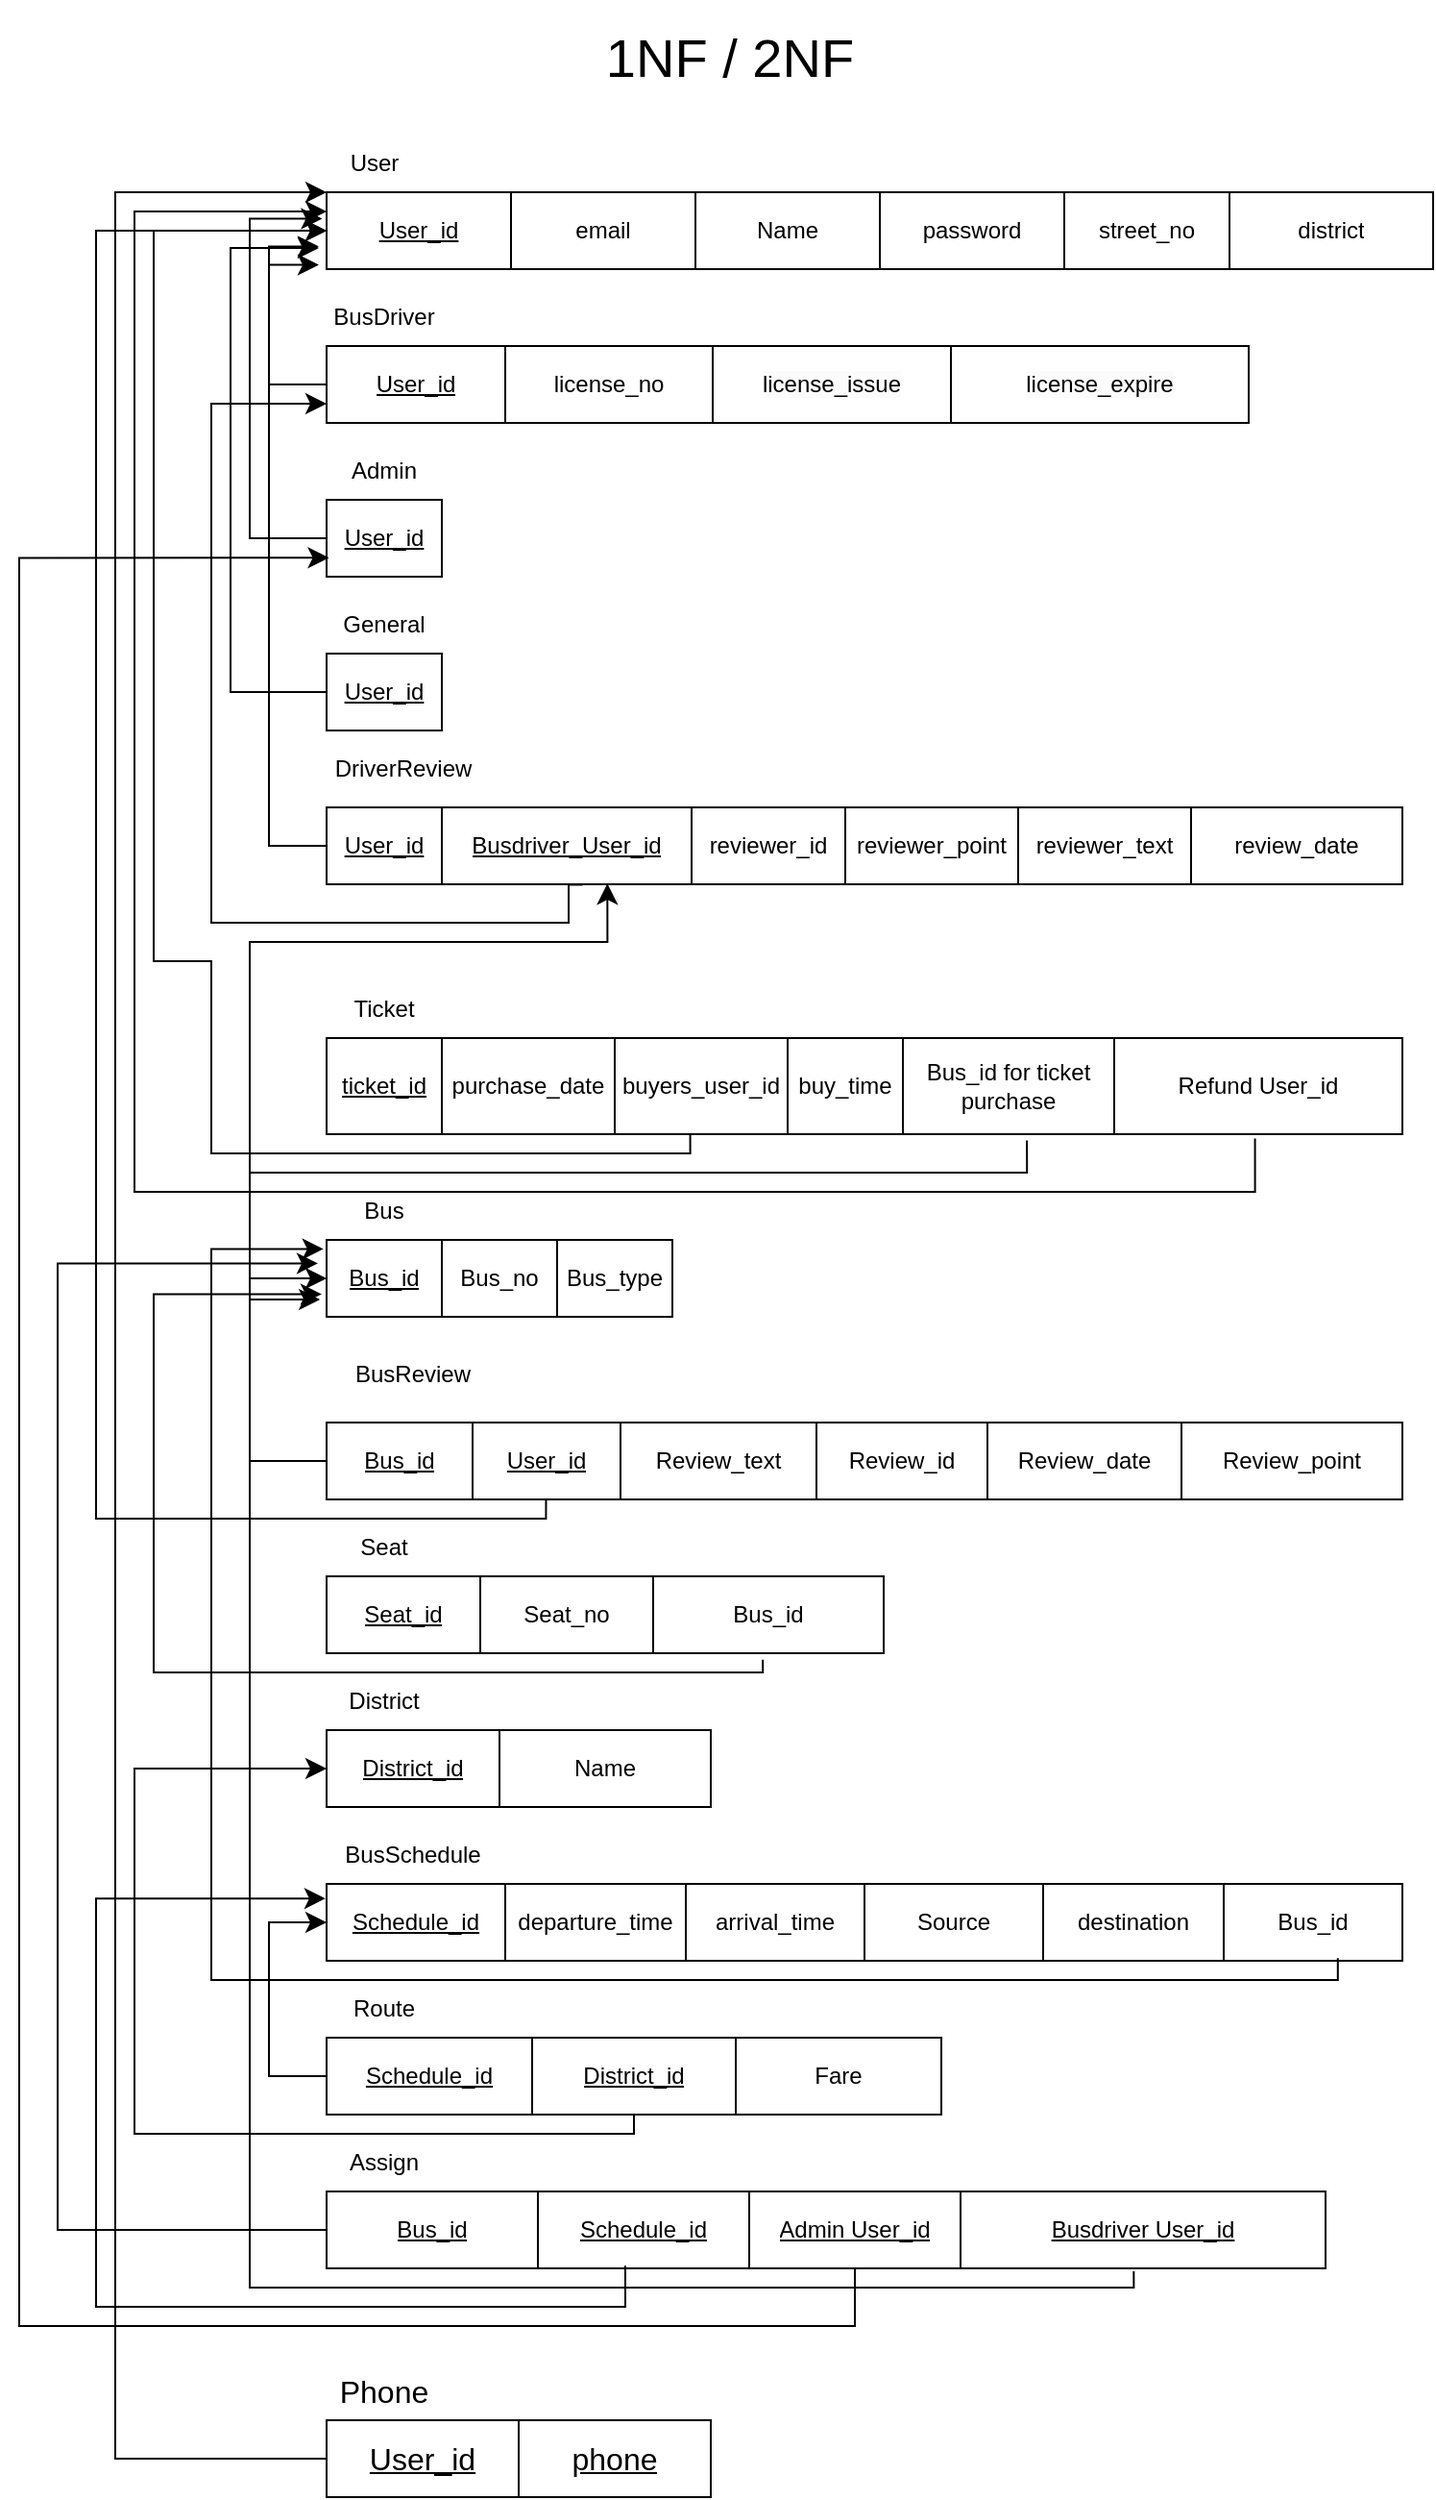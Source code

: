 <mxfile version="22.1.5" type="google">
  <diagram name="Page-1" id="1AZ9Q_nKqqnlZ88NnIvO">
    <mxGraphModel dx="1050" dy="1691" grid="1" gridSize="10" guides="1" tooltips="1" connect="1" arrows="1" fold="1" page="1" pageScale="1" pageWidth="827" pageHeight="1169" math="0" shadow="0">
      <root>
        <mxCell id="0" />
        <mxCell id="1" parent="0" />
        <mxCell id="HHpG-7Nopj77MuZPPkUW-3" value="User" style="text;strokeColor=none;align=center;fillColor=none;html=1;verticalAlign=middle;whiteSpace=wrap;rounded=0;labelBackgroundColor=none;" parent="1" vertex="1">
          <mxGeometry x="200" y="10" width="50" height="30" as="geometry" />
        </mxCell>
        <mxCell id="HHpG-7Nopj77MuZPPkUW-18" style="edgeStyle=none;rounded=0;orthogonalLoop=1;jettySize=auto;html=1;exitX=0.5;exitY=1;exitDx=0;exitDy=0;" parent="1" source="HHpG-7Nopj77MuZPPkUW-3" target="HHpG-7Nopj77MuZPPkUW-3" edge="1">
          <mxGeometry relative="1" as="geometry" />
        </mxCell>
        <mxCell id="HHpG-7Nopj77MuZPPkUW-21" value="" style="shape=table;startSize=0;container=1;collapsible=0;childLayout=tableLayout;" parent="1" vertex="1">
          <mxGeometry x="200" y="40" width="576" height="40" as="geometry" />
        </mxCell>
        <mxCell id="HHpG-7Nopj77MuZPPkUW-22" value="" style="shape=tableRow;horizontal=0;startSize=0;swimlaneHead=0;swimlaneBody=0;strokeColor=inherit;top=0;left=0;bottom=0;right=0;collapsible=0;dropTarget=0;fillColor=none;points=[[0,0.5],[1,0.5]];portConstraint=eastwest;" parent="HHpG-7Nopj77MuZPPkUW-21" vertex="1">
          <mxGeometry width="576" height="40" as="geometry" />
        </mxCell>
        <mxCell id="HHpG-7Nopj77MuZPPkUW-23" value="&lt;u&gt;User_id&lt;/u&gt;" style="shape=partialRectangle;html=1;whiteSpace=wrap;connectable=0;strokeColor=inherit;overflow=hidden;fillColor=none;top=0;left=0;bottom=0;right=0;pointerEvents=1;" parent="HHpG-7Nopj77MuZPPkUW-22" vertex="1">
          <mxGeometry width="96" height="40" as="geometry">
            <mxRectangle width="96" height="40" as="alternateBounds" />
          </mxGeometry>
        </mxCell>
        <mxCell id="HHpG-7Nopj77MuZPPkUW-24" value="email" style="shape=partialRectangle;html=1;whiteSpace=wrap;connectable=0;strokeColor=inherit;overflow=hidden;fillColor=none;top=0;left=0;bottom=0;right=0;pointerEvents=1;" parent="HHpG-7Nopj77MuZPPkUW-22" vertex="1">
          <mxGeometry x="96" width="96" height="40" as="geometry">
            <mxRectangle width="96" height="40" as="alternateBounds" />
          </mxGeometry>
        </mxCell>
        <mxCell id="HHpG-7Nopj77MuZPPkUW-25" value="Name" style="shape=partialRectangle;html=1;whiteSpace=wrap;connectable=0;strokeColor=inherit;overflow=hidden;fillColor=none;top=0;left=0;bottom=0;right=0;pointerEvents=1;" parent="HHpG-7Nopj77MuZPPkUW-22" vertex="1">
          <mxGeometry x="192" width="96" height="40" as="geometry">
            <mxRectangle width="96" height="40" as="alternateBounds" />
          </mxGeometry>
        </mxCell>
        <mxCell id="HHpG-7Nopj77MuZPPkUW-26" value="password" style="shape=partialRectangle;html=1;whiteSpace=wrap;connectable=0;strokeColor=inherit;overflow=hidden;fillColor=none;top=0;left=0;bottom=0;right=0;pointerEvents=1;" parent="HHpG-7Nopj77MuZPPkUW-22" vertex="1">
          <mxGeometry x="288" width="96" height="40" as="geometry">
            <mxRectangle width="96" height="40" as="alternateBounds" />
          </mxGeometry>
        </mxCell>
        <mxCell id="HHpG-7Nopj77MuZPPkUW-27" value="street_no" style="shape=partialRectangle;html=1;whiteSpace=wrap;connectable=0;strokeColor=inherit;overflow=hidden;fillColor=none;top=0;left=0;bottom=0;right=0;pointerEvents=1;" parent="HHpG-7Nopj77MuZPPkUW-22" vertex="1">
          <mxGeometry x="384" width="86" height="40" as="geometry">
            <mxRectangle width="86" height="40" as="alternateBounds" />
          </mxGeometry>
        </mxCell>
        <mxCell id="npcb7iJFimoDR1qvtR3q-9" value="district" style="shape=partialRectangle;html=1;whiteSpace=wrap;connectable=0;strokeColor=inherit;overflow=hidden;fillColor=none;top=0;left=0;bottom=0;right=0;pointerEvents=1;" parent="HHpG-7Nopj77MuZPPkUW-22" vertex="1">
          <mxGeometry x="470" width="106" height="40" as="geometry">
            <mxRectangle width="106" height="40" as="alternateBounds" />
          </mxGeometry>
        </mxCell>
        <mxCell id="HHpG-7Nopj77MuZPPkUW-28" value="BusDriver" style="text;strokeColor=none;align=center;fillColor=none;html=1;verticalAlign=middle;whiteSpace=wrap;rounded=0;" parent="1" vertex="1">
          <mxGeometry x="200" y="90" width="60" height="30" as="geometry" />
        </mxCell>
        <mxCell id="HHpG-7Nopj77MuZPPkUW-30" value="" style="shape=table;startSize=0;container=1;collapsible=0;childLayout=tableLayout;" parent="1" vertex="1">
          <mxGeometry x="200" y="120" width="480" height="40" as="geometry" />
        </mxCell>
        <mxCell id="HHpG-7Nopj77MuZPPkUW-31" value="" style="shape=tableRow;horizontal=0;startSize=0;swimlaneHead=0;swimlaneBody=0;strokeColor=inherit;top=0;left=0;bottom=0;right=0;collapsible=0;dropTarget=0;fillColor=none;points=[[0,0.5],[1,0.5]];portConstraint=eastwest;" parent="HHpG-7Nopj77MuZPPkUW-30" vertex="1">
          <mxGeometry width="480" height="40" as="geometry" />
        </mxCell>
        <mxCell id="HHpG-7Nopj77MuZPPkUW-32" value="&lt;u&gt;User_id&lt;/u&gt;" style="shape=partialRectangle;html=1;whiteSpace=wrap;connectable=0;strokeColor=inherit;overflow=hidden;fillColor=none;top=0;left=0;bottom=0;right=0;pointerEvents=1;" parent="HHpG-7Nopj77MuZPPkUW-31" vertex="1">
          <mxGeometry width="93" height="40" as="geometry">
            <mxRectangle width="93" height="40" as="alternateBounds" />
          </mxGeometry>
        </mxCell>
        <mxCell id="HHpG-7Nopj77MuZPPkUW-33" value="license_no" style="shape=partialRectangle;html=1;whiteSpace=wrap;connectable=0;strokeColor=inherit;overflow=hidden;fillColor=none;top=0;left=0;bottom=0;right=0;pointerEvents=1;" parent="HHpG-7Nopj77MuZPPkUW-31" vertex="1">
          <mxGeometry x="93" width="108" height="40" as="geometry">
            <mxRectangle width="108" height="40" as="alternateBounds" />
          </mxGeometry>
        </mxCell>
        <mxCell id="HHpG-7Nopj77MuZPPkUW-34" value="&lt;span style=&quot;color: rgb(0, 0, 0); font-family: Helvetica; font-size: 12px; font-style: normal; font-variant-ligatures: normal; font-variant-caps: normal; font-weight: 400; letter-spacing: normal; orphans: 2; text-align: center; text-indent: 0px; text-transform: none; widows: 2; word-spacing: 0px; -webkit-text-stroke-width: 0px; background-color: rgb(251, 251, 251); text-decoration-thickness: initial; text-decoration-style: initial; text-decoration-color: initial; float: none; display: inline !important;&quot;&gt;license_issue&lt;/span&gt;" style="shape=partialRectangle;html=1;whiteSpace=wrap;connectable=0;strokeColor=inherit;overflow=hidden;fillColor=none;top=0;left=0;bottom=0;right=0;pointerEvents=1;" parent="HHpG-7Nopj77MuZPPkUW-31" vertex="1">
          <mxGeometry x="201" width="124" height="40" as="geometry">
            <mxRectangle width="124" height="40" as="alternateBounds" />
          </mxGeometry>
        </mxCell>
        <mxCell id="HHpG-7Nopj77MuZPPkUW-35" value="&lt;span style=&quot;color: rgb(0, 0, 0); font-family: Helvetica; font-size: 12px; font-style: normal; font-variant-ligatures: normal; font-variant-caps: normal; font-weight: 400; letter-spacing: normal; orphans: 2; text-align: center; text-indent: 0px; text-transform: none; widows: 2; word-spacing: 0px; -webkit-text-stroke-width: 0px; background-color: rgb(251, 251, 251); text-decoration-thickness: initial; text-decoration-style: initial; text-decoration-color: initial; float: none; display: inline !important;&quot;&gt;license_expire&lt;/span&gt;" style="shape=partialRectangle;html=1;whiteSpace=wrap;connectable=0;strokeColor=inherit;overflow=hidden;fillColor=none;top=0;left=0;bottom=0;right=0;pointerEvents=1;" parent="HHpG-7Nopj77MuZPPkUW-31" vertex="1">
          <mxGeometry x="325" width="155" height="40" as="geometry">
            <mxRectangle width="155" height="40" as="alternateBounds" />
          </mxGeometry>
        </mxCell>
        <mxCell id="HHpG-7Nopj77MuZPPkUW-59" value="Admin" style="text;strokeColor=none;align=center;fillColor=none;html=1;verticalAlign=middle;whiteSpace=wrap;rounded=0;" parent="1" vertex="1">
          <mxGeometry x="200" y="170" width="60" height="30" as="geometry" />
        </mxCell>
        <mxCell id="HHpG-7Nopj77MuZPPkUW-61" value="" style="shape=table;startSize=0;container=1;collapsible=0;childLayout=tableLayout;" parent="1" vertex="1">
          <mxGeometry x="200" y="200" width="60" height="40" as="geometry" />
        </mxCell>
        <mxCell id="HHpG-7Nopj77MuZPPkUW-62" value="" style="shape=tableRow;horizontal=0;startSize=0;swimlaneHead=0;swimlaneBody=0;strokeColor=inherit;top=0;left=0;bottom=0;right=0;collapsible=0;dropTarget=0;fillColor=none;points=[[0,0.5],[1,0.5]];portConstraint=eastwest;" parent="HHpG-7Nopj77MuZPPkUW-61" vertex="1">
          <mxGeometry width="60" height="40" as="geometry" />
        </mxCell>
        <mxCell id="HHpG-7Nopj77MuZPPkUW-63" value="&lt;u&gt;User_id&lt;/u&gt;" style="shape=partialRectangle;html=1;whiteSpace=wrap;connectable=0;strokeColor=inherit;overflow=hidden;fillColor=none;top=0;left=0;bottom=0;right=0;pointerEvents=1;" parent="HHpG-7Nopj77MuZPPkUW-62" vertex="1">
          <mxGeometry width="60" height="40" as="geometry">
            <mxRectangle width="60" height="40" as="alternateBounds" />
          </mxGeometry>
        </mxCell>
        <mxCell id="HHpG-7Nopj77MuZPPkUW-65" value="General" style="text;strokeColor=none;align=center;fillColor=none;html=1;verticalAlign=middle;whiteSpace=wrap;rounded=0;" parent="1" vertex="1">
          <mxGeometry x="200" y="250" width="60" height="30" as="geometry" />
        </mxCell>
        <mxCell id="HHpG-7Nopj77MuZPPkUW-66" value="" style="shape=table;startSize=0;container=1;collapsible=0;childLayout=tableLayout;" parent="1" vertex="1">
          <mxGeometry x="200" y="280" width="60" height="40" as="geometry" />
        </mxCell>
        <mxCell id="HHpG-7Nopj77MuZPPkUW-67" value="" style="shape=tableRow;horizontal=0;startSize=0;swimlaneHead=0;swimlaneBody=0;strokeColor=inherit;top=0;left=0;bottom=0;right=0;collapsible=0;dropTarget=0;fillColor=none;points=[[0,0.5],[1,0.5]];portConstraint=eastwest;" parent="HHpG-7Nopj77MuZPPkUW-66" vertex="1">
          <mxGeometry width="60" height="40" as="geometry" />
        </mxCell>
        <mxCell id="HHpG-7Nopj77MuZPPkUW-68" value="&lt;u&gt;User_id&lt;/u&gt;" style="shape=partialRectangle;html=1;whiteSpace=wrap;connectable=0;strokeColor=inherit;overflow=hidden;fillColor=none;top=0;left=0;bottom=0;right=0;pointerEvents=1;align=center;" parent="HHpG-7Nopj77MuZPPkUW-67" vertex="1">
          <mxGeometry width="60" height="40" as="geometry">
            <mxRectangle width="60" height="40" as="alternateBounds" />
          </mxGeometry>
        </mxCell>
        <mxCell id="HHpG-7Nopj77MuZPPkUW-70" value="DriverReview" style="text;strokeColor=none;align=center;fillColor=none;html=1;verticalAlign=middle;whiteSpace=wrap;rounded=0;" parent="1" vertex="1">
          <mxGeometry x="190" y="320" width="100" height="40" as="geometry" />
        </mxCell>
        <mxCell id="HHpG-7Nopj77MuZPPkUW-72" value="" style="shape=table;startSize=0;container=1;collapsible=0;childLayout=tableLayout;" parent="1" vertex="1">
          <mxGeometry x="200" y="360" width="560" height="40" as="geometry" />
        </mxCell>
        <mxCell id="HHpG-7Nopj77MuZPPkUW-73" value="" style="shape=tableRow;horizontal=0;startSize=0;swimlaneHead=0;swimlaneBody=0;strokeColor=inherit;top=0;left=0;bottom=0;right=0;collapsible=0;dropTarget=0;fillColor=none;points=[[0,0.5],[1,0.5]];portConstraint=eastwest;" parent="HHpG-7Nopj77MuZPPkUW-72" vertex="1">
          <mxGeometry width="560" height="40" as="geometry" />
        </mxCell>
        <mxCell id="HHpG-7Nopj77MuZPPkUW-74" value="&lt;u&gt;User_id&lt;/u&gt;" style="shape=partialRectangle;html=1;whiteSpace=wrap;connectable=0;strokeColor=inherit;overflow=hidden;fillColor=none;top=0;left=0;bottom=0;right=0;pointerEvents=1;" parent="HHpG-7Nopj77MuZPPkUW-73" vertex="1">
          <mxGeometry width="60" height="40" as="geometry">
            <mxRectangle width="60" height="40" as="alternateBounds" />
          </mxGeometry>
        </mxCell>
        <mxCell id="HHpG-7Nopj77MuZPPkUW-75" value="&lt;u&gt;Busdriver_User_id&lt;/u&gt;" style="shape=partialRectangle;html=1;whiteSpace=wrap;connectable=0;strokeColor=inherit;overflow=hidden;fillColor=none;top=0;left=0;bottom=0;right=0;pointerEvents=1;" parent="HHpG-7Nopj77MuZPPkUW-73" vertex="1">
          <mxGeometry x="60" width="130" height="40" as="geometry">
            <mxRectangle width="130" height="40" as="alternateBounds" />
          </mxGeometry>
        </mxCell>
        <mxCell id="HHpG-7Nopj77MuZPPkUW-76" value="reviewer_id" style="shape=partialRectangle;html=1;whiteSpace=wrap;connectable=0;strokeColor=inherit;overflow=hidden;fillColor=none;top=0;left=0;bottom=0;right=0;pointerEvents=1;" parent="HHpG-7Nopj77MuZPPkUW-73" vertex="1">
          <mxGeometry x="190" width="80" height="40" as="geometry">
            <mxRectangle width="80" height="40" as="alternateBounds" />
          </mxGeometry>
        </mxCell>
        <mxCell id="HHpG-7Nopj77MuZPPkUW-77" value="reviewer_point" style="shape=partialRectangle;html=1;whiteSpace=wrap;connectable=0;strokeColor=inherit;overflow=hidden;fillColor=none;top=0;left=0;bottom=0;right=0;pointerEvents=1;" parent="HHpG-7Nopj77MuZPPkUW-73" vertex="1">
          <mxGeometry x="270" width="90" height="40" as="geometry">
            <mxRectangle width="90" height="40" as="alternateBounds" />
          </mxGeometry>
        </mxCell>
        <mxCell id="HHpG-7Nopj77MuZPPkUW-78" value="reviewer_text" style="shape=partialRectangle;html=1;whiteSpace=wrap;connectable=0;strokeColor=inherit;overflow=hidden;fillColor=none;top=0;left=0;bottom=0;right=0;pointerEvents=1;" parent="HHpG-7Nopj77MuZPPkUW-73" vertex="1">
          <mxGeometry x="360" width="90" height="40" as="geometry">
            <mxRectangle width="90" height="40" as="alternateBounds" />
          </mxGeometry>
        </mxCell>
        <mxCell id="HHpG-7Nopj77MuZPPkUW-79" value="review_date" style="shape=partialRectangle;html=1;whiteSpace=wrap;connectable=0;strokeColor=inherit;overflow=hidden;fillColor=none;top=0;left=0;bottom=0;right=0;pointerEvents=1;" parent="HHpG-7Nopj77MuZPPkUW-73" vertex="1">
          <mxGeometry x="450" width="110" height="40" as="geometry">
            <mxRectangle width="110" height="40" as="alternateBounds" />
          </mxGeometry>
        </mxCell>
        <mxCell id="HHpG-7Nopj77MuZPPkUW-85" value="" style="edgeStyle=elbowEdgeStyle;elbow=horizontal;endArrow=classic;html=1;curved=0;rounded=0;endSize=8;startSize=8;exitX=0;exitY=0.5;exitDx=0;exitDy=0;entryX=-0.007;entryY=0.945;entryDx=0;entryDy=0;entryPerimeter=0;" parent="1" source="HHpG-7Nopj77MuZPPkUW-31" target="HHpG-7Nopj77MuZPPkUW-22" edge="1">
          <mxGeometry width="50" height="50" relative="1" as="geometry">
            <mxPoint x="390" y="260" as="sourcePoint" />
            <mxPoint x="440" y="210" as="targetPoint" />
            <Array as="points">
              <mxPoint x="170" y="90" />
            </Array>
          </mxGeometry>
        </mxCell>
        <mxCell id="HHpG-7Nopj77MuZPPkUW-86" value="" style="edgeStyle=segmentEdgeStyle;endArrow=classic;html=1;curved=0;rounded=0;endSize=8;startSize=8;exitX=0;exitY=0.5;exitDx=0;exitDy=0;entryX=-0.004;entryY=0.345;entryDx=0;entryDy=0;entryPerimeter=0;" parent="1" source="HHpG-7Nopj77MuZPPkUW-62" target="HHpG-7Nopj77MuZPPkUW-22" edge="1">
          <mxGeometry width="50" height="50" relative="1" as="geometry">
            <mxPoint x="390" y="260" as="sourcePoint" />
            <mxPoint x="160" y="40" as="targetPoint" />
            <Array as="points">
              <mxPoint x="160" y="220" />
              <mxPoint x="160" y="54" />
            </Array>
          </mxGeometry>
        </mxCell>
        <mxCell id="HHpG-7Nopj77MuZPPkUW-87" value="" style="edgeStyle=segmentEdgeStyle;endArrow=classic;html=1;curved=0;rounded=0;endSize=8;startSize=8;exitX=0;exitY=0.5;exitDx=0;exitDy=0;entryX=-0.007;entryY=0.725;entryDx=0;entryDy=0;entryPerimeter=0;" parent="1" source="HHpG-7Nopj77MuZPPkUW-67" target="HHpG-7Nopj77MuZPPkUW-22" edge="1">
          <mxGeometry width="50" height="50" relative="1" as="geometry">
            <mxPoint x="390" y="260" as="sourcePoint" />
            <mxPoint x="150" y="50" as="targetPoint" />
            <Array as="points">
              <mxPoint x="150" y="300" />
              <mxPoint x="150" y="69" />
            </Array>
          </mxGeometry>
        </mxCell>
        <mxCell id="HHpG-7Nopj77MuZPPkUW-88" value="" style="edgeStyle=segmentEdgeStyle;endArrow=classic;html=1;curved=0;rounded=0;endSize=8;startSize=8;exitX=0;exitY=0.5;exitDx=0;exitDy=0;entryX=-0.007;entryY=0.705;entryDx=0;entryDy=0;entryPerimeter=0;" parent="1" source="HHpG-7Nopj77MuZPPkUW-73" target="HHpG-7Nopj77MuZPPkUW-22" edge="1">
          <mxGeometry width="50" height="50" relative="1" as="geometry">
            <mxPoint x="390" y="360" as="sourcePoint" />
            <mxPoint x="170" y="60" as="targetPoint" />
            <Array as="points">
              <mxPoint x="170" y="380" />
              <mxPoint x="170" y="68" />
            </Array>
          </mxGeometry>
        </mxCell>
        <mxCell id="HHpG-7Nopj77MuZPPkUW-89" value="" style="edgeStyle=segmentEdgeStyle;endArrow=classic;html=1;curved=0;rounded=0;endSize=8;startSize=8;exitX=0.238;exitY=1.005;exitDx=0;exitDy=0;exitPerimeter=0;" parent="1" source="HHpG-7Nopj77MuZPPkUW-73" edge="1">
          <mxGeometry width="50" height="50" relative="1" as="geometry">
            <mxPoint x="390" y="310" as="sourcePoint" />
            <mxPoint x="200" y="150" as="targetPoint" />
            <Array as="points">
              <mxPoint x="326" y="420" />
              <mxPoint x="140" y="420" />
              <mxPoint x="140" y="150" />
            </Array>
          </mxGeometry>
        </mxCell>
        <mxCell id="HHpG-7Nopj77MuZPPkUW-90" value="Ticket" style="text;strokeColor=none;align=center;fillColor=none;html=1;verticalAlign=middle;whiteSpace=wrap;rounded=0;" parent="1" vertex="1">
          <mxGeometry x="200" y="450" width="60" height="30" as="geometry" />
        </mxCell>
        <mxCell id="HHpG-7Nopj77MuZPPkUW-91" value="" style="shape=table;startSize=0;container=1;collapsible=0;childLayout=tableLayout;" parent="1" vertex="1">
          <mxGeometry x="200" y="480" width="560" height="50" as="geometry" />
        </mxCell>
        <mxCell id="HHpG-7Nopj77MuZPPkUW-92" value="" style="shape=tableRow;horizontal=0;startSize=0;swimlaneHead=0;swimlaneBody=0;strokeColor=inherit;top=0;left=0;bottom=0;right=0;collapsible=0;dropTarget=0;fillColor=none;points=[[0,0.5],[1,0.5]];portConstraint=eastwest;" parent="HHpG-7Nopj77MuZPPkUW-91" vertex="1">
          <mxGeometry width="560" height="50" as="geometry" />
        </mxCell>
        <mxCell id="HHpG-7Nopj77MuZPPkUW-93" value="&lt;u&gt;ticket_id&lt;/u&gt;" style="shape=partialRectangle;html=1;whiteSpace=wrap;connectable=0;strokeColor=inherit;overflow=hidden;fillColor=none;top=0;left=0;bottom=0;right=0;pointerEvents=1;" parent="HHpG-7Nopj77MuZPPkUW-92" vertex="1">
          <mxGeometry width="60" height="50" as="geometry">
            <mxRectangle width="60" height="50" as="alternateBounds" />
          </mxGeometry>
        </mxCell>
        <mxCell id="HHpG-7Nopj77MuZPPkUW-94" value="purchase_date" style="shape=partialRectangle;html=1;whiteSpace=wrap;connectable=0;strokeColor=inherit;overflow=hidden;fillColor=none;top=0;left=0;bottom=0;right=0;pointerEvents=1;" parent="HHpG-7Nopj77MuZPPkUW-92" vertex="1">
          <mxGeometry x="60" width="90" height="50" as="geometry">
            <mxRectangle width="90" height="50" as="alternateBounds" />
          </mxGeometry>
        </mxCell>
        <mxCell id="HHpG-7Nopj77MuZPPkUW-95" value="buyers_user_id" style="shape=partialRectangle;html=1;whiteSpace=wrap;connectable=0;strokeColor=inherit;overflow=hidden;fillColor=none;top=0;left=0;bottom=0;right=0;pointerEvents=1;" parent="HHpG-7Nopj77MuZPPkUW-92" vertex="1">
          <mxGeometry x="150" width="90" height="50" as="geometry">
            <mxRectangle width="90" height="50" as="alternateBounds" />
          </mxGeometry>
        </mxCell>
        <mxCell id="HHpG-7Nopj77MuZPPkUW-96" value="buy_time" style="shape=partialRectangle;html=1;whiteSpace=wrap;connectable=0;strokeColor=inherit;overflow=hidden;fillColor=none;top=0;left=0;bottom=0;right=0;pointerEvents=1;" parent="HHpG-7Nopj77MuZPPkUW-92" vertex="1">
          <mxGeometry x="240" width="60" height="50" as="geometry">
            <mxRectangle width="60" height="50" as="alternateBounds" />
          </mxGeometry>
        </mxCell>
        <mxCell id="HHpG-7Nopj77MuZPPkUW-97" value="Bus_id for ticket purchase" style="shape=partialRectangle;html=1;whiteSpace=wrap;connectable=0;strokeColor=inherit;overflow=hidden;fillColor=none;top=0;left=0;bottom=0;right=0;pointerEvents=1;" parent="HHpG-7Nopj77MuZPPkUW-92" vertex="1">
          <mxGeometry x="300" width="110" height="50" as="geometry">
            <mxRectangle width="110" height="50" as="alternateBounds" />
          </mxGeometry>
        </mxCell>
        <mxCell id="HHpG-7Nopj77MuZPPkUW-98" value="Refund User_id" style="shape=partialRectangle;html=1;whiteSpace=wrap;connectable=0;strokeColor=inherit;overflow=hidden;fillColor=none;top=0;left=0;bottom=0;right=0;pointerEvents=1;" parent="HHpG-7Nopj77MuZPPkUW-92" vertex="1">
          <mxGeometry x="410" width="150" height="50" as="geometry">
            <mxRectangle width="150" height="50" as="alternateBounds" />
          </mxGeometry>
        </mxCell>
        <mxCell id="HHpG-7Nopj77MuZPPkUW-100" value="Bus" style="text;strokeColor=none;align=center;fillColor=none;html=1;verticalAlign=middle;whiteSpace=wrap;rounded=0;" parent="1" vertex="1">
          <mxGeometry x="200" y="555" width="60" height="30" as="geometry" />
        </mxCell>
        <mxCell id="HHpG-7Nopj77MuZPPkUW-101" value="" style="shape=table;startSize=0;container=1;collapsible=0;childLayout=tableLayout;" parent="1" vertex="1">
          <mxGeometry x="200" y="585" width="180" height="40" as="geometry" />
        </mxCell>
        <mxCell id="HHpG-7Nopj77MuZPPkUW-102" value="" style="shape=tableRow;horizontal=0;startSize=0;swimlaneHead=0;swimlaneBody=0;strokeColor=inherit;top=0;left=0;bottom=0;right=0;collapsible=0;dropTarget=0;fillColor=none;points=[[0,0.5],[1,0.5]];portConstraint=eastwest;" parent="HHpG-7Nopj77MuZPPkUW-101" vertex="1">
          <mxGeometry width="180" height="40" as="geometry" />
        </mxCell>
        <mxCell id="HHpG-7Nopj77MuZPPkUW-103" value="&lt;u&gt;Bus_id&lt;/u&gt;" style="shape=partialRectangle;html=1;whiteSpace=wrap;connectable=0;strokeColor=inherit;overflow=hidden;fillColor=none;top=0;left=0;bottom=0;right=0;pointerEvents=1;" parent="HHpG-7Nopj77MuZPPkUW-102" vertex="1">
          <mxGeometry width="60" height="40" as="geometry">
            <mxRectangle width="60" height="40" as="alternateBounds" />
          </mxGeometry>
        </mxCell>
        <mxCell id="HHpG-7Nopj77MuZPPkUW-104" value="Bus_no" style="shape=partialRectangle;html=1;whiteSpace=wrap;connectable=0;strokeColor=inherit;overflow=hidden;fillColor=none;top=0;left=0;bottom=0;right=0;pointerEvents=1;" parent="HHpG-7Nopj77MuZPPkUW-102" vertex="1">
          <mxGeometry x="60" width="60" height="40" as="geometry">
            <mxRectangle width="60" height="40" as="alternateBounds" />
          </mxGeometry>
        </mxCell>
        <mxCell id="HHpG-7Nopj77MuZPPkUW-105" value="Bus_type" style="shape=partialRectangle;html=1;whiteSpace=wrap;connectable=0;strokeColor=inherit;overflow=hidden;fillColor=none;top=0;left=0;bottom=0;right=0;pointerEvents=1;" parent="HHpG-7Nopj77MuZPPkUW-102" vertex="1">
          <mxGeometry x="120" width="60" height="40" as="geometry">
            <mxRectangle width="60" height="40" as="alternateBounds" />
          </mxGeometry>
        </mxCell>
        <mxCell id="HHpG-7Nopj77MuZPPkUW-106" value="BusReview" style="text;strokeColor=none;align=center;fillColor=none;html=1;verticalAlign=middle;whiteSpace=wrap;rounded=0;" parent="1" vertex="1">
          <mxGeometry x="200" y="640" width="90" height="30" as="geometry" />
        </mxCell>
        <mxCell id="HHpG-7Nopj77MuZPPkUW-107" value="" style="shape=table;startSize=0;container=1;collapsible=0;childLayout=tableLayout;" parent="1" vertex="1">
          <mxGeometry x="200" y="680" width="560" height="40" as="geometry" />
        </mxCell>
        <mxCell id="HHpG-7Nopj77MuZPPkUW-108" value="" style="shape=tableRow;horizontal=0;startSize=0;swimlaneHead=0;swimlaneBody=0;strokeColor=inherit;top=0;left=0;bottom=0;right=0;collapsible=0;dropTarget=0;fillColor=none;points=[[0,0.5],[1,0.5]];portConstraint=eastwest;" parent="HHpG-7Nopj77MuZPPkUW-107" vertex="1">
          <mxGeometry width="560" height="40" as="geometry" />
        </mxCell>
        <mxCell id="HHpG-7Nopj77MuZPPkUW-109" value="&lt;u&gt;Bus_id&lt;/u&gt;" style="shape=partialRectangle;html=1;whiteSpace=wrap;connectable=0;strokeColor=inherit;overflow=hidden;fillColor=none;top=0;left=0;bottom=0;right=0;pointerEvents=1;" parent="HHpG-7Nopj77MuZPPkUW-108" vertex="1">
          <mxGeometry width="76" height="40" as="geometry">
            <mxRectangle width="76" height="40" as="alternateBounds" />
          </mxGeometry>
        </mxCell>
        <mxCell id="HHpG-7Nopj77MuZPPkUW-110" value="&lt;u&gt;User_id&lt;/u&gt;" style="shape=partialRectangle;html=1;whiteSpace=wrap;connectable=0;strokeColor=inherit;overflow=hidden;fillColor=none;top=0;left=0;bottom=0;right=0;pointerEvents=1;" parent="HHpG-7Nopj77MuZPPkUW-108" vertex="1">
          <mxGeometry x="76" width="77" height="40" as="geometry">
            <mxRectangle width="77" height="40" as="alternateBounds" />
          </mxGeometry>
        </mxCell>
        <mxCell id="HHpG-7Nopj77MuZPPkUW-111" value="Review_text" style="shape=partialRectangle;html=1;whiteSpace=wrap;connectable=0;strokeColor=inherit;overflow=hidden;fillColor=none;top=0;left=0;bottom=0;right=0;pointerEvents=1;" parent="HHpG-7Nopj77MuZPPkUW-108" vertex="1">
          <mxGeometry x="153" width="102" height="40" as="geometry">
            <mxRectangle width="102" height="40" as="alternateBounds" />
          </mxGeometry>
        </mxCell>
        <mxCell id="HHpG-7Nopj77MuZPPkUW-112" value="Review_id" style="shape=partialRectangle;html=1;whiteSpace=wrap;connectable=0;strokeColor=inherit;overflow=hidden;fillColor=none;top=0;left=0;bottom=0;right=0;pointerEvents=1;" parent="HHpG-7Nopj77MuZPPkUW-108" vertex="1">
          <mxGeometry x="255" width="89" height="40" as="geometry">
            <mxRectangle width="89" height="40" as="alternateBounds" />
          </mxGeometry>
        </mxCell>
        <mxCell id="HHpG-7Nopj77MuZPPkUW-113" value="Review_date" style="shape=partialRectangle;html=1;whiteSpace=wrap;connectable=0;strokeColor=inherit;overflow=hidden;fillColor=none;top=0;left=0;bottom=0;right=0;pointerEvents=1;" parent="HHpG-7Nopj77MuZPPkUW-108" vertex="1">
          <mxGeometry x="344" width="101" height="40" as="geometry">
            <mxRectangle width="101" height="40" as="alternateBounds" />
          </mxGeometry>
        </mxCell>
        <mxCell id="HHpG-7Nopj77MuZPPkUW-114" value="Review_point" style="shape=partialRectangle;html=1;whiteSpace=wrap;connectable=0;strokeColor=inherit;overflow=hidden;fillColor=none;top=0;left=0;bottom=0;right=0;pointerEvents=1;" parent="HHpG-7Nopj77MuZPPkUW-108" vertex="1">
          <mxGeometry x="445" width="115" height="40" as="geometry">
            <mxRectangle width="115" height="40" as="alternateBounds" />
          </mxGeometry>
        </mxCell>
        <mxCell id="HHpG-7Nopj77MuZPPkUW-115" value="Seat" style="text;strokeColor=none;align=center;fillColor=none;html=1;verticalAlign=middle;whiteSpace=wrap;rounded=0;" parent="1" vertex="1">
          <mxGeometry x="200" y="730" width="60" height="30" as="geometry" />
        </mxCell>
        <mxCell id="HHpG-7Nopj77MuZPPkUW-116" value="" style="shape=table;startSize=0;container=1;collapsible=0;childLayout=tableLayout;" parent="1" vertex="1">
          <mxGeometry x="200" y="760" width="290" height="40" as="geometry" />
        </mxCell>
        <mxCell id="HHpG-7Nopj77MuZPPkUW-117" value="" style="shape=tableRow;horizontal=0;startSize=0;swimlaneHead=0;swimlaneBody=0;strokeColor=inherit;top=0;left=0;bottom=0;right=0;collapsible=0;dropTarget=0;fillColor=none;points=[[0,0.5],[1,0.5]];portConstraint=eastwest;" parent="HHpG-7Nopj77MuZPPkUW-116" vertex="1">
          <mxGeometry width="290" height="40" as="geometry" />
        </mxCell>
        <mxCell id="HHpG-7Nopj77MuZPPkUW-118" value="&lt;u&gt;Seat_id&lt;/u&gt;" style="shape=partialRectangle;html=1;whiteSpace=wrap;connectable=0;strokeColor=inherit;overflow=hidden;fillColor=none;top=0;left=0;bottom=0;right=0;pointerEvents=1;" parent="HHpG-7Nopj77MuZPPkUW-117" vertex="1">
          <mxGeometry width="80" height="40" as="geometry">
            <mxRectangle width="80" height="40" as="alternateBounds" />
          </mxGeometry>
        </mxCell>
        <mxCell id="HHpG-7Nopj77MuZPPkUW-119" value="Seat_no" style="shape=partialRectangle;html=1;whiteSpace=wrap;connectable=0;strokeColor=inherit;overflow=hidden;fillColor=none;top=0;left=0;bottom=0;right=0;pointerEvents=1;" parent="HHpG-7Nopj77MuZPPkUW-117" vertex="1">
          <mxGeometry x="80" width="90" height="40" as="geometry">
            <mxRectangle width="90" height="40" as="alternateBounds" />
          </mxGeometry>
        </mxCell>
        <mxCell id="HHpG-7Nopj77MuZPPkUW-120" value="Bus_id" style="shape=partialRectangle;html=1;whiteSpace=wrap;connectable=0;strokeColor=inherit;overflow=hidden;fillColor=none;top=0;left=0;bottom=0;right=0;pointerEvents=1;" parent="HHpG-7Nopj77MuZPPkUW-117" vertex="1">
          <mxGeometry x="170" width="120" height="40" as="geometry">
            <mxRectangle width="120" height="40" as="alternateBounds" />
          </mxGeometry>
        </mxCell>
        <mxCell id="HHpG-7Nopj77MuZPPkUW-121" value="District" style="text;strokeColor=none;align=center;fillColor=none;html=1;verticalAlign=middle;whiteSpace=wrap;rounded=0;" parent="1" vertex="1">
          <mxGeometry x="200" y="810" width="60" height="30" as="geometry" />
        </mxCell>
        <mxCell id="HHpG-7Nopj77MuZPPkUW-122" value="" style="shape=table;startSize=0;container=1;collapsible=0;childLayout=tableLayout;" parent="1" vertex="1">
          <mxGeometry x="200" y="840" width="200" height="40" as="geometry" />
        </mxCell>
        <mxCell id="HHpG-7Nopj77MuZPPkUW-123" value="" style="shape=tableRow;horizontal=0;startSize=0;swimlaneHead=0;swimlaneBody=0;strokeColor=inherit;top=0;left=0;bottom=0;right=0;collapsible=0;dropTarget=0;fillColor=none;points=[[0,0.5],[1,0.5]];portConstraint=eastwest;" parent="HHpG-7Nopj77MuZPPkUW-122" vertex="1">
          <mxGeometry width="200" height="40" as="geometry" />
        </mxCell>
        <mxCell id="HHpG-7Nopj77MuZPPkUW-124" value="&lt;u&gt;District_id&lt;/u&gt;" style="shape=partialRectangle;html=1;whiteSpace=wrap;connectable=0;strokeColor=inherit;overflow=hidden;fillColor=none;top=0;left=0;bottom=0;right=0;pointerEvents=1;" parent="HHpG-7Nopj77MuZPPkUW-123" vertex="1">
          <mxGeometry width="90" height="40" as="geometry">
            <mxRectangle width="90" height="40" as="alternateBounds" />
          </mxGeometry>
        </mxCell>
        <mxCell id="HHpG-7Nopj77MuZPPkUW-125" value="Name" style="shape=partialRectangle;html=1;whiteSpace=wrap;connectable=0;strokeColor=inherit;overflow=hidden;fillColor=none;top=0;left=0;bottom=0;right=0;pointerEvents=1;" parent="HHpG-7Nopj77MuZPPkUW-123" vertex="1">
          <mxGeometry x="90" width="110" height="40" as="geometry">
            <mxRectangle width="110" height="40" as="alternateBounds" />
          </mxGeometry>
        </mxCell>
        <mxCell id="HHpG-7Nopj77MuZPPkUW-126" value="BusSchedule" style="text;strokeColor=none;align=center;fillColor=none;html=1;verticalAlign=middle;whiteSpace=wrap;rounded=0;" parent="1" vertex="1">
          <mxGeometry x="200" y="880" width="90" height="50" as="geometry" />
        </mxCell>
        <mxCell id="HHpG-7Nopj77MuZPPkUW-127" value="" style="shape=table;startSize=0;container=1;collapsible=0;childLayout=tableLayout;" parent="1" vertex="1">
          <mxGeometry x="200" y="920" width="560" height="40" as="geometry" />
        </mxCell>
        <mxCell id="HHpG-7Nopj77MuZPPkUW-128" value="" style="shape=tableRow;horizontal=0;startSize=0;swimlaneHead=0;swimlaneBody=0;strokeColor=inherit;top=0;left=0;bottom=0;right=0;collapsible=0;dropTarget=0;fillColor=none;points=[[0,0.5],[1,0.5]];portConstraint=eastwest;" parent="HHpG-7Nopj77MuZPPkUW-127" vertex="1">
          <mxGeometry width="560" height="40" as="geometry" />
        </mxCell>
        <mxCell id="HHpG-7Nopj77MuZPPkUW-129" value="&lt;u&gt;Schedule_id&lt;/u&gt;" style="shape=partialRectangle;html=1;whiteSpace=wrap;connectable=0;strokeColor=inherit;overflow=hidden;fillColor=none;top=0;left=0;bottom=0;right=0;pointerEvents=1;" parent="HHpG-7Nopj77MuZPPkUW-128" vertex="1">
          <mxGeometry width="93" height="40" as="geometry">
            <mxRectangle width="93" height="40" as="alternateBounds" />
          </mxGeometry>
        </mxCell>
        <mxCell id="HHpG-7Nopj77MuZPPkUW-130" value="departure_time" style="shape=partialRectangle;html=1;whiteSpace=wrap;connectable=0;strokeColor=inherit;overflow=hidden;fillColor=none;top=0;left=0;bottom=0;right=0;pointerEvents=1;" parent="HHpG-7Nopj77MuZPPkUW-128" vertex="1">
          <mxGeometry x="93" width="94" height="40" as="geometry">
            <mxRectangle width="94" height="40" as="alternateBounds" />
          </mxGeometry>
        </mxCell>
        <mxCell id="HHpG-7Nopj77MuZPPkUW-131" value="arrival_time" style="shape=partialRectangle;html=1;whiteSpace=wrap;connectable=0;strokeColor=inherit;overflow=hidden;fillColor=none;top=0;left=0;bottom=0;right=0;pointerEvents=1;" parent="HHpG-7Nopj77MuZPPkUW-128" vertex="1">
          <mxGeometry x="187" width="93" height="40" as="geometry">
            <mxRectangle width="93" height="40" as="alternateBounds" />
          </mxGeometry>
        </mxCell>
        <mxCell id="HHpG-7Nopj77MuZPPkUW-132" value="Source" style="shape=partialRectangle;html=1;whiteSpace=wrap;connectable=0;strokeColor=inherit;overflow=hidden;fillColor=none;top=0;left=0;bottom=0;right=0;pointerEvents=1;" parent="HHpG-7Nopj77MuZPPkUW-128" vertex="1">
          <mxGeometry x="280" width="93" height="40" as="geometry">
            <mxRectangle width="93" height="40" as="alternateBounds" />
          </mxGeometry>
        </mxCell>
        <mxCell id="HHpG-7Nopj77MuZPPkUW-133" value="destination" style="shape=partialRectangle;html=1;whiteSpace=wrap;connectable=0;strokeColor=inherit;overflow=hidden;fillColor=none;top=0;left=0;bottom=0;right=0;pointerEvents=1;" parent="HHpG-7Nopj77MuZPPkUW-128" vertex="1">
          <mxGeometry x="373" width="94" height="40" as="geometry">
            <mxRectangle width="94" height="40" as="alternateBounds" />
          </mxGeometry>
        </mxCell>
        <mxCell id="HHpG-7Nopj77MuZPPkUW-134" value="Bus_id" style="shape=partialRectangle;html=1;whiteSpace=wrap;connectable=0;strokeColor=inherit;overflow=hidden;fillColor=none;top=0;left=0;bottom=0;right=0;pointerEvents=1;" parent="HHpG-7Nopj77MuZPPkUW-128" vertex="1">
          <mxGeometry x="467" width="93" height="40" as="geometry">
            <mxRectangle width="93" height="40" as="alternateBounds" />
          </mxGeometry>
        </mxCell>
        <mxCell id="HHpG-7Nopj77MuZPPkUW-137" value="Route" style="text;strokeColor=none;align=center;fillColor=none;html=1;verticalAlign=middle;whiteSpace=wrap;rounded=0;" parent="1" vertex="1">
          <mxGeometry x="200" y="970" width="60" height="30" as="geometry" />
        </mxCell>
        <mxCell id="HHpG-7Nopj77MuZPPkUW-138" value="" style="shape=table;startSize=0;container=1;collapsible=0;childLayout=tableLayout;" parent="1" vertex="1">
          <mxGeometry x="200" y="1000" width="320" height="40" as="geometry" />
        </mxCell>
        <mxCell id="HHpG-7Nopj77MuZPPkUW-139" value="" style="shape=tableRow;horizontal=0;startSize=0;swimlaneHead=0;swimlaneBody=0;strokeColor=inherit;top=0;left=0;bottom=0;right=0;collapsible=0;dropTarget=0;fillColor=none;points=[[0,0.5],[1,0.5]];portConstraint=eastwest;" parent="HHpG-7Nopj77MuZPPkUW-138" vertex="1">
          <mxGeometry width="320" height="40" as="geometry" />
        </mxCell>
        <mxCell id="HHpG-7Nopj77MuZPPkUW-140" value="&lt;u&gt;Schedule_id&lt;/u&gt;" style="shape=partialRectangle;html=1;whiteSpace=wrap;connectable=0;strokeColor=inherit;overflow=hidden;fillColor=none;top=0;left=0;bottom=0;right=0;pointerEvents=1;" parent="HHpG-7Nopj77MuZPPkUW-139" vertex="1">
          <mxGeometry width="107" height="40" as="geometry">
            <mxRectangle width="107" height="40" as="alternateBounds" />
          </mxGeometry>
        </mxCell>
        <mxCell id="HHpG-7Nopj77MuZPPkUW-141" value="&lt;u&gt;District_id&lt;/u&gt;" style="shape=partialRectangle;html=1;whiteSpace=wrap;connectable=0;strokeColor=inherit;overflow=hidden;fillColor=none;top=0;left=0;bottom=0;right=0;pointerEvents=1;" parent="HHpG-7Nopj77MuZPPkUW-139" vertex="1">
          <mxGeometry x="107" width="106" height="40" as="geometry">
            <mxRectangle width="106" height="40" as="alternateBounds" />
          </mxGeometry>
        </mxCell>
        <mxCell id="HHpG-7Nopj77MuZPPkUW-142" value="Fare" style="shape=partialRectangle;html=1;whiteSpace=wrap;connectable=0;strokeColor=inherit;overflow=hidden;fillColor=none;top=0;left=0;bottom=0;right=0;pointerEvents=1;" parent="HHpG-7Nopj77MuZPPkUW-139" vertex="1">
          <mxGeometry x="213" width="107" height="40" as="geometry">
            <mxRectangle width="107" height="40" as="alternateBounds" />
          </mxGeometry>
        </mxCell>
        <mxCell id="HHpG-7Nopj77MuZPPkUW-143" value="Assign" style="text;strokeColor=none;align=center;fillColor=none;html=1;verticalAlign=middle;whiteSpace=wrap;rounded=0;" parent="1" vertex="1">
          <mxGeometry x="200" y="1050" width="60" height="30" as="geometry" />
        </mxCell>
        <mxCell id="HHpG-7Nopj77MuZPPkUW-144" value="" style="shape=table;startSize=0;container=1;collapsible=0;childLayout=tableLayout;" parent="1" vertex="1">
          <mxGeometry x="200" y="1080" width="520" height="40" as="geometry" />
        </mxCell>
        <mxCell id="HHpG-7Nopj77MuZPPkUW-145" value="" style="shape=tableRow;horizontal=0;startSize=0;swimlaneHead=0;swimlaneBody=0;strokeColor=inherit;top=0;left=0;bottom=0;right=0;collapsible=0;dropTarget=0;fillColor=none;points=[[0,0.5],[1,0.5]];portConstraint=eastwest;" parent="HHpG-7Nopj77MuZPPkUW-144" vertex="1">
          <mxGeometry width="520" height="40" as="geometry" />
        </mxCell>
        <mxCell id="HHpG-7Nopj77MuZPPkUW-146" value="&lt;u&gt;Bus_id&lt;/u&gt;" style="shape=partialRectangle;html=1;whiteSpace=wrap;connectable=0;strokeColor=inherit;overflow=hidden;fillColor=none;top=0;left=0;bottom=0;right=0;pointerEvents=1;" parent="HHpG-7Nopj77MuZPPkUW-145" vertex="1">
          <mxGeometry width="110" height="40" as="geometry">
            <mxRectangle width="110" height="40" as="alternateBounds" />
          </mxGeometry>
        </mxCell>
        <mxCell id="HHpG-7Nopj77MuZPPkUW-147" value="&lt;u&gt;Schedule_id&lt;/u&gt;" style="shape=partialRectangle;html=1;whiteSpace=wrap;connectable=0;strokeColor=inherit;overflow=hidden;fillColor=none;top=0;left=0;bottom=0;right=0;pointerEvents=1;" parent="HHpG-7Nopj77MuZPPkUW-145" vertex="1">
          <mxGeometry x="110" width="110" height="40" as="geometry">
            <mxRectangle width="110" height="40" as="alternateBounds" />
          </mxGeometry>
        </mxCell>
        <mxCell id="HHpG-7Nopj77MuZPPkUW-148" value="&lt;u&gt;Admin User_id&lt;/u&gt;" style="shape=partialRectangle;html=1;whiteSpace=wrap;connectable=0;strokeColor=inherit;overflow=hidden;fillColor=none;top=0;left=0;bottom=0;right=0;pointerEvents=1;" parent="HHpG-7Nopj77MuZPPkUW-145" vertex="1">
          <mxGeometry x="220" width="110" height="40" as="geometry">
            <mxRectangle width="110" height="40" as="alternateBounds" />
          </mxGeometry>
        </mxCell>
        <mxCell id="HHpG-7Nopj77MuZPPkUW-149" value="&lt;u&gt;Busdriver User_id&lt;/u&gt;" style="shape=partialRectangle;html=1;whiteSpace=wrap;connectable=0;strokeColor=inherit;overflow=hidden;fillColor=none;top=0;left=0;bottom=0;right=0;pointerEvents=1;" parent="HHpG-7Nopj77MuZPPkUW-145" vertex="1">
          <mxGeometry x="330" width="190" height="40" as="geometry">
            <mxRectangle width="190" height="40" as="alternateBounds" />
          </mxGeometry>
        </mxCell>
        <mxCell id="HHpG-7Nopj77MuZPPkUW-150" value="" style="edgeStyle=segmentEdgeStyle;endArrow=classic;html=1;curved=0;rounded=0;endSize=8;startSize=8;exitX=0.651;exitY=1.065;exitDx=0;exitDy=0;exitPerimeter=0;entryX=0;entryY=0.5;entryDx=0;entryDy=0;" parent="1" source="HHpG-7Nopj77MuZPPkUW-92" target="HHpG-7Nopj77MuZPPkUW-102" edge="1">
          <mxGeometry width="50" height="50" relative="1" as="geometry">
            <mxPoint x="330" y="620" as="sourcePoint" />
            <mxPoint x="160" y="600" as="targetPoint" />
            <Array as="points">
              <mxPoint x="565" y="550" />
              <mxPoint x="160" y="550" />
              <mxPoint x="160" y="605" />
            </Array>
          </mxGeometry>
        </mxCell>
        <mxCell id="HHpG-7Nopj77MuZPPkUW-151" value="" style="edgeStyle=segmentEdgeStyle;endArrow=classic;html=1;curved=0;rounded=0;endSize=8;startSize=8;exitX=0.338;exitY=1.008;exitDx=0;exitDy=0;exitPerimeter=0;entryX=0;entryY=0.5;entryDx=0;entryDy=0;" parent="1" source="HHpG-7Nopj77MuZPPkUW-92" target="HHpG-7Nopj77MuZPPkUW-22" edge="1">
          <mxGeometry width="50" height="50" relative="1" as="geometry">
            <mxPoint x="330" y="620" as="sourcePoint" />
            <mxPoint x="110" y="410" as="targetPoint" />
            <Array as="points">
              <mxPoint x="389" y="540" />
              <mxPoint x="140" y="540" />
              <mxPoint x="140" y="440" />
              <mxPoint x="110" y="440" />
              <mxPoint x="110" y="60" />
            </Array>
          </mxGeometry>
        </mxCell>
        <mxCell id="HHpG-7Nopj77MuZPPkUW-152" value="" style="edgeStyle=segmentEdgeStyle;endArrow=classic;html=1;curved=0;rounded=0;endSize=8;startSize=8;exitX=0.863;exitY=1.046;exitDx=0;exitDy=0;exitPerimeter=0;entryX=0;entryY=0.25;entryDx=0;entryDy=0;entryPerimeter=0;" parent="1" source="HHpG-7Nopj77MuZPPkUW-92" target="HHpG-7Nopj77MuZPPkUW-22" edge="1">
          <mxGeometry width="50" height="50" relative="1" as="geometry">
            <mxPoint x="330" y="620" as="sourcePoint" />
            <mxPoint x="100" y="50" as="targetPoint" />
            <Array as="points">
              <mxPoint x="683" y="560" />
              <mxPoint x="100" y="560" />
              <mxPoint x="100" y="50" />
            </Array>
          </mxGeometry>
        </mxCell>
        <mxCell id="HHpG-7Nopj77MuZPPkUW-153" value="" style="edgeStyle=segmentEdgeStyle;endArrow=classic;html=1;curved=0;rounded=0;endSize=8;startSize=8;exitX=0;exitY=0.5;exitDx=0;exitDy=0;entryX=-0.019;entryY=0.776;entryDx=0;entryDy=0;entryPerimeter=0;" parent="1" source="HHpG-7Nopj77MuZPPkUW-108" target="HHpG-7Nopj77MuZPPkUW-102" edge="1">
          <mxGeometry width="50" height="50" relative="1" as="geometry">
            <mxPoint x="330" y="760" as="sourcePoint" />
            <mxPoint x="160" y="610" as="targetPoint" />
            <Array as="points">
              <mxPoint x="160" y="700" />
              <mxPoint x="160" y="616" />
            </Array>
          </mxGeometry>
        </mxCell>
        <mxCell id="HHpG-7Nopj77MuZPPkUW-154" value="" style="edgeStyle=segmentEdgeStyle;endArrow=classic;html=1;curved=0;rounded=0;endSize=8;startSize=8;exitX=0.204;exitY=0.99;exitDx=0;exitDy=0;exitPerimeter=0;entryX=0;entryY=0.5;entryDx=0;entryDy=0;" parent="1" source="HHpG-7Nopj77MuZPPkUW-108" target="HHpG-7Nopj77MuZPPkUW-22" edge="1">
          <mxGeometry width="50" height="50" relative="1" as="geometry">
            <mxPoint x="330" y="760" as="sourcePoint" />
            <mxPoint x="80" y="50" as="targetPoint" />
            <Array as="points">
              <mxPoint x="314" y="730" />
              <mxPoint x="80" y="730" />
              <mxPoint x="80" y="60" />
            </Array>
          </mxGeometry>
        </mxCell>
        <mxCell id="HHpG-7Nopj77MuZPPkUW-155" value="" style="edgeStyle=segmentEdgeStyle;endArrow=classic;html=1;curved=0;rounded=0;endSize=8;startSize=8;exitX=0.783;exitY=1.084;exitDx=0;exitDy=0;exitPerimeter=0;entryX=-0.014;entryY=0.706;entryDx=0;entryDy=0;entryPerimeter=0;" parent="1" source="HHpG-7Nopj77MuZPPkUW-117" target="HHpG-7Nopj77MuZPPkUW-102" edge="1">
          <mxGeometry width="50" height="50" relative="1" as="geometry">
            <mxPoint x="330" y="750" as="sourcePoint" />
            <mxPoint x="110" y="600" as="targetPoint" />
            <Array as="points">
              <mxPoint x="427" y="810" />
              <mxPoint x="110" y="810" />
              <mxPoint x="110" y="613" />
            </Array>
          </mxGeometry>
        </mxCell>
        <mxCell id="HHpG-7Nopj77MuZPPkUW-156" value="" style="edgeStyle=segmentEdgeStyle;endArrow=classic;html=1;curved=0;rounded=0;endSize=8;startSize=8;exitX=0.94;exitY=0.966;exitDx=0;exitDy=0;exitPerimeter=0;entryX=-0.009;entryY=0.118;entryDx=0;entryDy=0;entryPerimeter=0;" parent="1" source="HHpG-7Nopj77MuZPPkUW-128" target="HHpG-7Nopj77MuZPPkUW-102" edge="1">
          <mxGeometry width="50" height="50" relative="1" as="geometry">
            <mxPoint x="330" y="990" as="sourcePoint" />
            <mxPoint x="140" y="580" as="targetPoint" />
            <Array as="points">
              <mxPoint x="726" y="970" />
              <mxPoint x="140" y="970" />
              <mxPoint x="140" y="590" />
            </Array>
          </mxGeometry>
        </mxCell>
        <mxCell id="HHpG-7Nopj77MuZPPkUW-157" value="" style="edgeStyle=segmentEdgeStyle;endArrow=classic;html=1;curved=0;rounded=0;endSize=8;startSize=8;exitX=0;exitY=0.5;exitDx=0;exitDy=0;entryX=0;entryY=0.5;entryDx=0;entryDy=0;" parent="1" source="HHpG-7Nopj77MuZPPkUW-139" target="HHpG-7Nopj77MuZPPkUW-128" edge="1">
          <mxGeometry width="50" height="50" relative="1" as="geometry">
            <mxPoint x="330" y="990" as="sourcePoint" />
            <mxPoint x="170" y="930" as="targetPoint" />
            <Array as="points">
              <mxPoint x="170" y="1020" />
              <mxPoint x="170" y="940" />
            </Array>
          </mxGeometry>
        </mxCell>
        <mxCell id="HHpG-7Nopj77MuZPPkUW-158" value="" style="edgeStyle=segmentEdgeStyle;endArrow=classic;html=1;curved=0;rounded=0;endSize=8;startSize=8;exitX=0.5;exitY=1;exitDx=0;exitDy=0;exitPerimeter=0;entryX=0;entryY=0.5;entryDx=0;entryDy=0;" parent="1" source="HHpG-7Nopj77MuZPPkUW-139" target="HHpG-7Nopj77MuZPPkUW-123" edge="1">
          <mxGeometry width="50" height="50" relative="1" as="geometry">
            <mxPoint x="330" y="990" as="sourcePoint" />
            <mxPoint x="100" y="850" as="targetPoint" />
            <Array as="points">
              <mxPoint x="360" y="1050" />
              <mxPoint x="100" y="1050" />
              <mxPoint x="100" y="860" />
            </Array>
          </mxGeometry>
        </mxCell>
        <mxCell id="HHpG-7Nopj77MuZPPkUW-159" value="" style="edgeStyle=segmentEdgeStyle;endArrow=classic;html=1;curved=0;rounded=0;endSize=8;startSize=8;exitX=0;exitY=0.5;exitDx=0;exitDy=0;entryX=-0.025;entryY=0.306;entryDx=0;entryDy=0;entryPerimeter=0;" parent="1" source="HHpG-7Nopj77MuZPPkUW-145" target="HHpG-7Nopj77MuZPPkUW-102" edge="1">
          <mxGeometry width="50" height="50" relative="1" as="geometry">
            <mxPoint x="330" y="870" as="sourcePoint" />
            <mxPoint x="60" y="610" as="targetPoint" />
            <Array as="points">
              <mxPoint x="60" y="1100" />
              <mxPoint x="60" y="597" />
            </Array>
          </mxGeometry>
        </mxCell>
        <mxCell id="HHpG-7Nopj77MuZPPkUW-160" value="" style="edgeStyle=segmentEdgeStyle;endArrow=classic;html=1;curved=0;rounded=0;endSize=8;startSize=8;exitX=0.299;exitY=0.966;exitDx=0;exitDy=0;exitPerimeter=0;entryX=-0.001;entryY=0.19;entryDx=0;entryDy=0;entryPerimeter=0;" parent="1" source="HHpG-7Nopj77MuZPPkUW-145" target="HHpG-7Nopj77MuZPPkUW-128" edge="1">
          <mxGeometry width="50" height="50" relative="1" as="geometry">
            <mxPoint x="330" y="1110" as="sourcePoint" />
            <mxPoint x="80" y="930" as="targetPoint" />
            <Array as="points">
              <mxPoint x="355" y="1140" />
              <mxPoint x="80" y="1140" />
              <mxPoint x="80" y="928" />
            </Array>
          </mxGeometry>
        </mxCell>
        <mxCell id="HHpG-7Nopj77MuZPPkUW-161" value="" style="edgeStyle=segmentEdgeStyle;endArrow=classic;html=1;curved=0;rounded=0;endSize=8;startSize=8;entryX=0.021;entryY=0.754;entryDx=0;entryDy=0;entryPerimeter=0;" parent="1" source="HHpG-7Nopj77MuZPPkUW-145" target="HHpG-7Nopj77MuZPPkUW-62" edge="1">
          <mxGeometry width="50" height="50" relative="1" as="geometry">
            <mxPoint x="330" y="990" as="sourcePoint" />
            <mxPoint x="40" y="920" as="targetPoint" />
            <Array as="points">
              <mxPoint x="475" y="1150" />
              <mxPoint x="40" y="1150" />
              <mxPoint x="40" y="230" />
            </Array>
          </mxGeometry>
        </mxCell>
        <mxCell id="HHpG-7Nopj77MuZPPkUW-162" value="" style="edgeStyle=segmentEdgeStyle;endArrow=classic;html=1;curved=0;rounded=0;endSize=8;startSize=8;exitX=0.808;exitY=1.037;exitDx=0;exitDy=0;exitPerimeter=0;entryX=0.261;entryY=0.99;entryDx=0;entryDy=0;entryPerimeter=0;" parent="1" source="HHpG-7Nopj77MuZPPkUW-145" target="HHpG-7Nopj77MuZPPkUW-73" edge="1">
          <mxGeometry width="50" height="50" relative="1" as="geometry">
            <mxPoint x="330" y="1120" as="sourcePoint" />
            <mxPoint x="350" y="430" as="targetPoint" />
            <Array as="points">
              <mxPoint x="620" y="1130" />
              <mxPoint x="160" y="1130" />
              <mxPoint x="160" y="430" />
              <mxPoint x="346" y="430" />
            </Array>
          </mxGeometry>
        </mxCell>
        <mxCell id="npcb7iJFimoDR1qvtR3q-11" value="Phone" style="text;strokeColor=none;align=center;fillColor=none;html=1;verticalAlign=middle;whiteSpace=wrap;rounded=0;fontSize=16;" parent="1" vertex="1">
          <mxGeometry x="200" y="1169" width="60" height="30" as="geometry" />
        </mxCell>
        <mxCell id="npcb7iJFimoDR1qvtR3q-12" value="" style="shape=table;startSize=0;container=1;collapsible=0;childLayout=tableLayout;fontSize=16;" parent="1" vertex="1">
          <mxGeometry x="200" y="1199" width="200" height="40" as="geometry" />
        </mxCell>
        <mxCell id="npcb7iJFimoDR1qvtR3q-13" value="" style="shape=tableRow;horizontal=0;startSize=0;swimlaneHead=0;swimlaneBody=0;strokeColor=inherit;top=0;left=0;bottom=0;right=0;collapsible=0;dropTarget=0;fillColor=none;points=[[0,0.5],[1,0.5]];portConstraint=eastwest;fontSize=16;" parent="npcb7iJFimoDR1qvtR3q-12" vertex="1">
          <mxGeometry width="200" height="40" as="geometry" />
        </mxCell>
        <mxCell id="npcb7iJFimoDR1qvtR3q-14" value="&lt;u&gt;User_id&lt;/u&gt;" style="shape=partialRectangle;html=1;whiteSpace=wrap;connectable=0;strokeColor=inherit;overflow=hidden;fillColor=none;top=0;left=0;bottom=0;right=0;pointerEvents=1;fontSize=16;" parent="npcb7iJFimoDR1qvtR3q-13" vertex="1">
          <mxGeometry width="100" height="40" as="geometry">
            <mxRectangle width="100" height="40" as="alternateBounds" />
          </mxGeometry>
        </mxCell>
        <mxCell id="npcb7iJFimoDR1qvtR3q-15" value="&lt;u&gt;phone&lt;/u&gt;" style="shape=partialRectangle;html=1;whiteSpace=wrap;connectable=0;strokeColor=inherit;overflow=hidden;fillColor=none;top=0;left=0;bottom=0;right=0;pointerEvents=1;fontSize=16;" parent="npcb7iJFimoDR1qvtR3q-13" vertex="1">
          <mxGeometry x="100" width="100" height="40" as="geometry">
            <mxRectangle width="100" height="40" as="alternateBounds" />
          </mxGeometry>
        </mxCell>
        <mxCell id="npcb7iJFimoDR1qvtR3q-19" value="" style="edgeStyle=elbowEdgeStyle;elbow=horizontal;endArrow=classic;html=1;curved=0;rounded=0;endSize=8;startSize=8;fontSize=12;exitX=0;exitY=0.5;exitDx=0;exitDy=0;" parent="1" source="npcb7iJFimoDR1qvtR3q-13" target="HHpG-7Nopj77MuZPPkUW-22" edge="1">
          <mxGeometry width="50" height="50" relative="1" as="geometry">
            <mxPoint x="500" y="1000" as="sourcePoint" />
            <mxPoint x="20" y="50" as="targetPoint" />
            <Array as="points">
              <mxPoint x="90" y="40" />
            </Array>
          </mxGeometry>
        </mxCell>
        <mxCell id="CPo08FYDloCb3z_k6jkG-1" value="&lt;font style=&quot;font-size: 28px;&quot;&gt;1NF / 2NF&lt;/font&gt;" style="text;strokeColor=none;align=center;fillColor=none;html=1;verticalAlign=middle;whiteSpace=wrap;rounded=0;" vertex="1" parent="1">
          <mxGeometry x="290" y="-60" width="240" height="60" as="geometry" />
        </mxCell>
      </root>
    </mxGraphModel>
  </diagram>
</mxfile>
